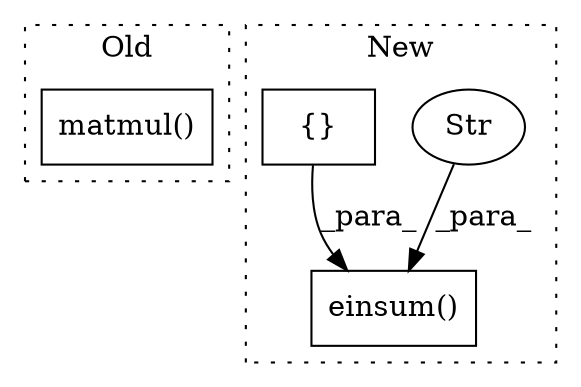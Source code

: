digraph G {
subgraph cluster0 {
1 [label="matmul()" a="75" s="11133,11178" l="13,1" shape="box"];
label = "Old";
style="dotted";
}
subgraph cluster1 {
2 [label="einsum()" a="75" s="10740,10786" l="13,1" shape="box"];
3 [label="Str" a="66" s="10753" l="11" shape="ellipse"];
4 [label="{}" a="59" s="10766,10785" l="1,0" shape="box"];
label = "New";
style="dotted";
}
3 -> 2 [label="_para_"];
4 -> 2 [label="_para_"];
}